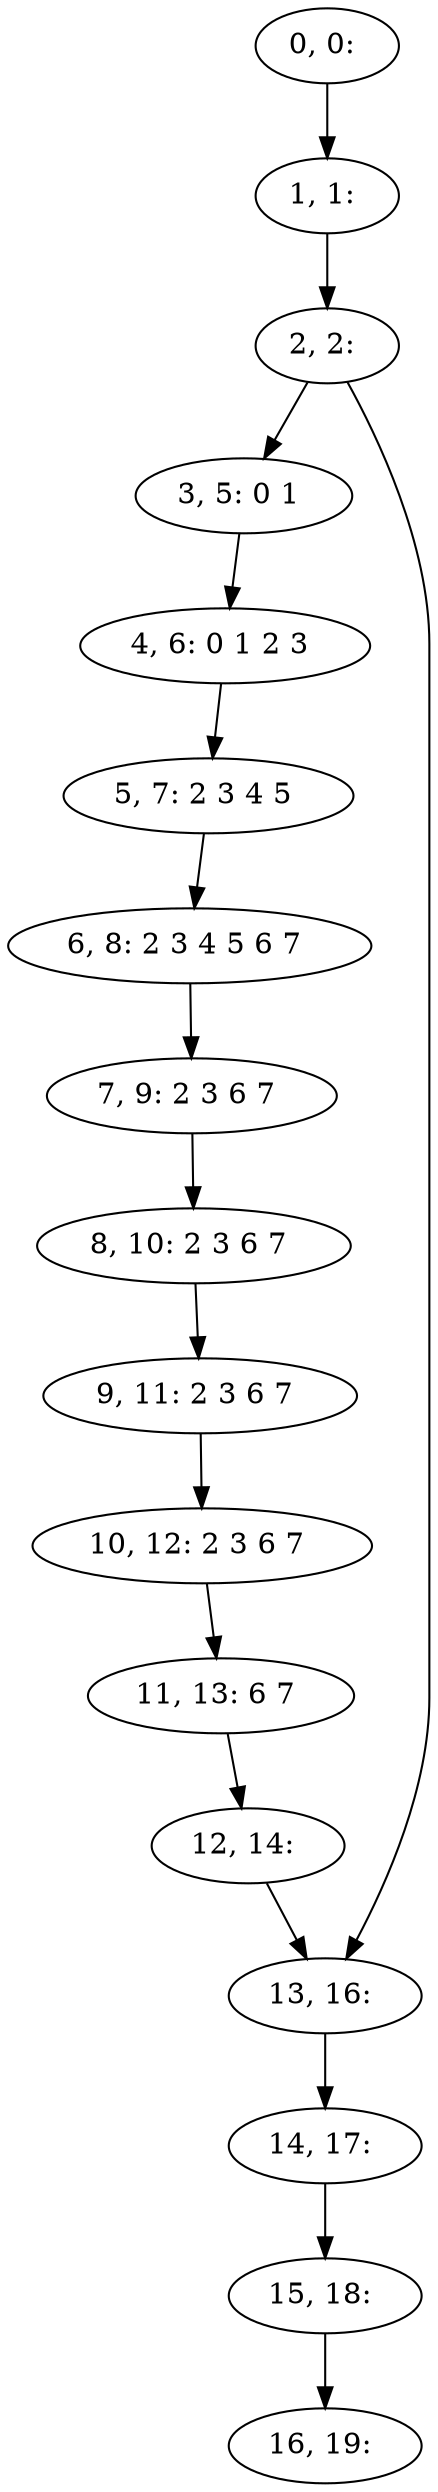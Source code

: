 digraph G {
0[label="0, 0: "];
1[label="1, 1: "];
2[label="2, 2: "];
3[label="3, 5: 0 1 "];
4[label="4, 6: 0 1 2 3 "];
5[label="5, 7: 2 3 4 5 "];
6[label="6, 8: 2 3 4 5 6 7 "];
7[label="7, 9: 2 3 6 7 "];
8[label="8, 10: 2 3 6 7 "];
9[label="9, 11: 2 3 6 7 "];
10[label="10, 12: 2 3 6 7 "];
11[label="11, 13: 6 7 "];
12[label="12, 14: "];
13[label="13, 16: "];
14[label="14, 17: "];
15[label="15, 18: "];
16[label="16, 19: "];
0->1 ;
1->2 ;
2->3 ;
2->13 ;
3->4 ;
4->5 ;
5->6 ;
6->7 ;
7->8 ;
8->9 ;
9->10 ;
10->11 ;
11->12 ;
12->13 ;
13->14 ;
14->15 ;
15->16 ;
}
